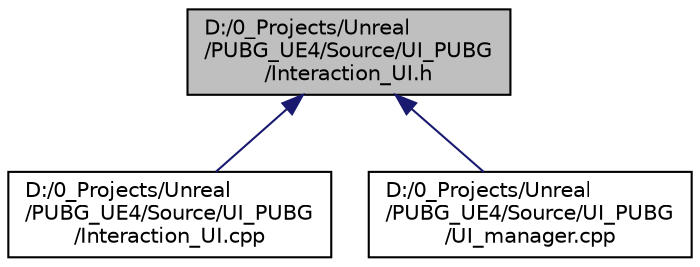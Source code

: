 digraph "D:/0_Projects/Unreal/PUBG_UE4/Source/UI_PUBG/Interaction_UI.h"
{
 // LATEX_PDF_SIZE
  edge [fontname="Helvetica",fontsize="10",labelfontname="Helvetica",labelfontsize="10"];
  node [fontname="Helvetica",fontsize="10",shape=record];
  Node1 [label="D:/0_Projects/Unreal\l/PUBG_UE4/Source/UI_PUBG\l/Interaction_UI.h",height=0.2,width=0.4,color="black", fillcolor="grey75", style="filled", fontcolor="black",tooltip="상호작용 UI"];
  Node1 -> Node2 [dir="back",color="midnightblue",fontsize="10",style="solid",fontname="Helvetica"];
  Node2 [label="D:/0_Projects/Unreal\l/PUBG_UE4/Source/UI_PUBG\l/Interaction_UI.cpp",height=0.2,width=0.4,color="black", fillcolor="white", style="filled",URL="$_interaction___u_i_8cpp.html",tooltip=" "];
  Node1 -> Node3 [dir="back",color="midnightblue",fontsize="10",style="solid",fontname="Helvetica"];
  Node3 [label="D:/0_Projects/Unreal\l/PUBG_UE4/Source/UI_PUBG\l/UI_manager.cpp",height=0.2,width=0.4,color="black", fillcolor="white", style="filled",URL="$_u_i__manager_8cpp.html",tooltip=" "];
}
